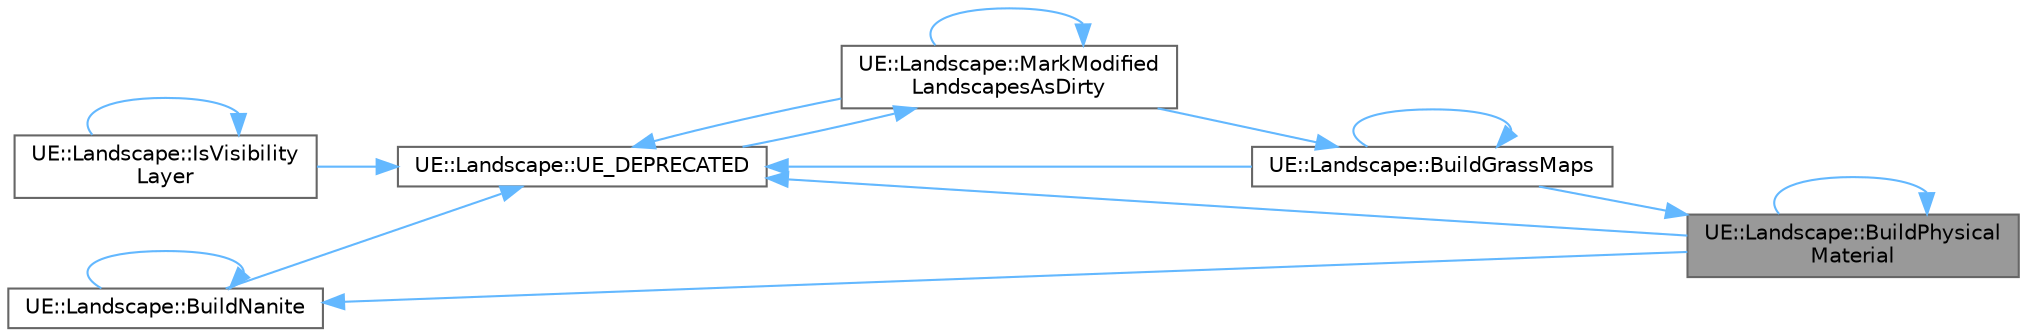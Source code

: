 digraph "UE::Landscape::BuildPhysicalMaterial"
{
 // INTERACTIVE_SVG=YES
 // LATEX_PDF_SIZE
  bgcolor="transparent";
  edge [fontname=Helvetica,fontsize=10,labelfontname=Helvetica,labelfontsize=10];
  node [fontname=Helvetica,fontsize=10,shape=box,height=0.2,width=0.4];
  rankdir="RL";
  Node1 [id="Node000001",label="UE::Landscape::BuildPhysical\lMaterial",height=0.2,width=0.4,color="gray40", fillcolor="grey60", style="filled", fontcolor="black",tooltip=" "];
  Node1 -> Node2 [id="edge1_Node000001_Node000002",dir="back",color="steelblue1",style="solid",tooltip=" "];
  Node2 [id="Node000002",label="UE::Landscape::BuildGrassMaps",height=0.2,width=0.4,color="grey40", fillcolor="white", style="filled",URL="$dd/d20/namespaceUE_1_1Landscape.html#ab850a27b540832f0cbdb9a574438e5b2",tooltip=" "];
  Node2 -> Node2 [id="edge2_Node000002_Node000002",dir="back",color="steelblue1",style="solid",tooltip=" "];
  Node2 -> Node3 [id="edge3_Node000002_Node000003",dir="back",color="steelblue1",style="solid",tooltip=" "];
  Node3 [id="Node000003",label="UE::Landscape::MarkModified\lLandscapesAsDirty",height=0.2,width=0.4,color="grey40", fillcolor="white", style="filled",URL="$dd/d20/namespaceUE_1_1Landscape.html#a90d908727b16af6d2bfcfe206e415d55",tooltip=" "];
  Node3 -> Node3 [id="edge4_Node000003_Node000003",dir="back",color="steelblue1",style="solid",tooltip=" "];
  Node3 -> Node4 [id="edge5_Node000003_Node000004",dir="back",color="steelblue1",style="solid",tooltip=" "];
  Node4 [id="Node000004",label="UE::Landscape::UE_DEPRECATED",height=0.2,width=0.4,color="grey40", fillcolor="white", style="filled",URL="$dd/d20/namespaceUE_1_1Landscape.html#a520c5c089d3700b25f541cdbd07bd477",tooltip=" "];
  Node4 -> Node2 [id="edge6_Node000004_Node000002",dir="back",color="steelblue1",style="solid",tooltip=" "];
  Node4 -> Node5 [id="edge7_Node000004_Node000005",dir="back",color="steelblue1",style="solid",tooltip=" "];
  Node5 [id="Node000005",label="UE::Landscape::BuildNanite",height=0.2,width=0.4,color="grey40", fillcolor="white", style="filled",URL="$dd/d20/namespaceUE_1_1Landscape.html#a48e70ad41bb6103e70b938dc344019b2",tooltip=" "];
  Node5 -> Node5 [id="edge8_Node000005_Node000005",dir="back",color="steelblue1",style="solid",tooltip=" "];
  Node5 -> Node1 [id="edge9_Node000005_Node000001",dir="back",color="steelblue1",style="solid",tooltip=" "];
  Node4 -> Node1 [id="edge10_Node000004_Node000001",dir="back",color="steelblue1",style="solid",tooltip=" "];
  Node4 -> Node6 [id="edge11_Node000004_Node000006",dir="back",color="steelblue1",style="solid",tooltip=" "];
  Node6 [id="Node000006",label="UE::Landscape::IsVisibility\lLayer",height=0.2,width=0.4,color="grey40", fillcolor="white", style="filled",URL="$dd/d20/namespaceUE_1_1Landscape.html#a9b00f7810ca98601a0efeb05f1c55023",tooltip="Returns true if the provided layer info object is the current visibility layer."];
  Node6 -> Node6 [id="edge12_Node000006_Node000006",dir="back",color="steelblue1",style="solid",tooltip=" "];
  Node4 -> Node3 [id="edge13_Node000004_Node000003",dir="back",color="steelblue1",style="solid",tooltip=" "];
  Node1 -> Node1 [id="edge14_Node000001_Node000001",dir="back",color="steelblue1",style="solid",tooltip=" "];
}
